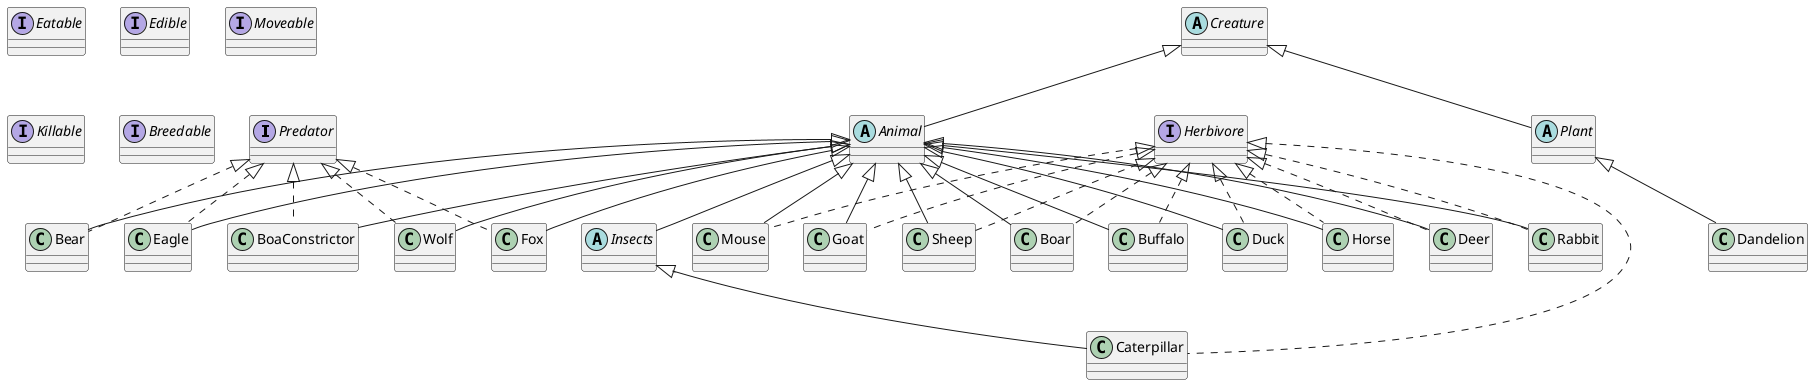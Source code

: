 @startuml
interface Predator
interface Herbivore
abstract class Сreature
abstract class Animal
abstract class Plant
abstract class Insects

interface Eatable
interface Edible
interface Moveable
interface Killable
interface Breedable


Сreature<|-- Animal
Animal<|-- Insects
Сreature<|-- Plant

Plant<|-- Dandelion
Insects<|-- Caterpillar

Animal<|-- Wolf
Animal<|-- Fox
Animal<|-- Bear
Animal<|-- Eagle
Animal<|-- BoaConstrictor

Animal<|-- Horse
Animal<|-- Deer
Animal<|-- Rabbit
Animal<|-- Mouse
Animal<|-- Goat
Animal<|-- Sheep
Animal<|-- Boar
Animal<|-- Buffalo
Animal<|-- Duck

Predator<|.. Wolf
Predator<|.. Fox
Predator<|.. Bear
Predator<|.. Eagle
Predator<|.. BoaConstrictor


Herbivore<|.. Horse
Herbivore<|.. Deer
Herbivore<|.. Rabbit
Herbivore<|..  Mouse
Herbivore<|..  Goat
Herbivore<|.. Sheep
Herbivore<|.. Boar
Herbivore<|.. Buffalo
Herbivore<|.. Duck
Herbivore<|.. Caterpillar

@enduml